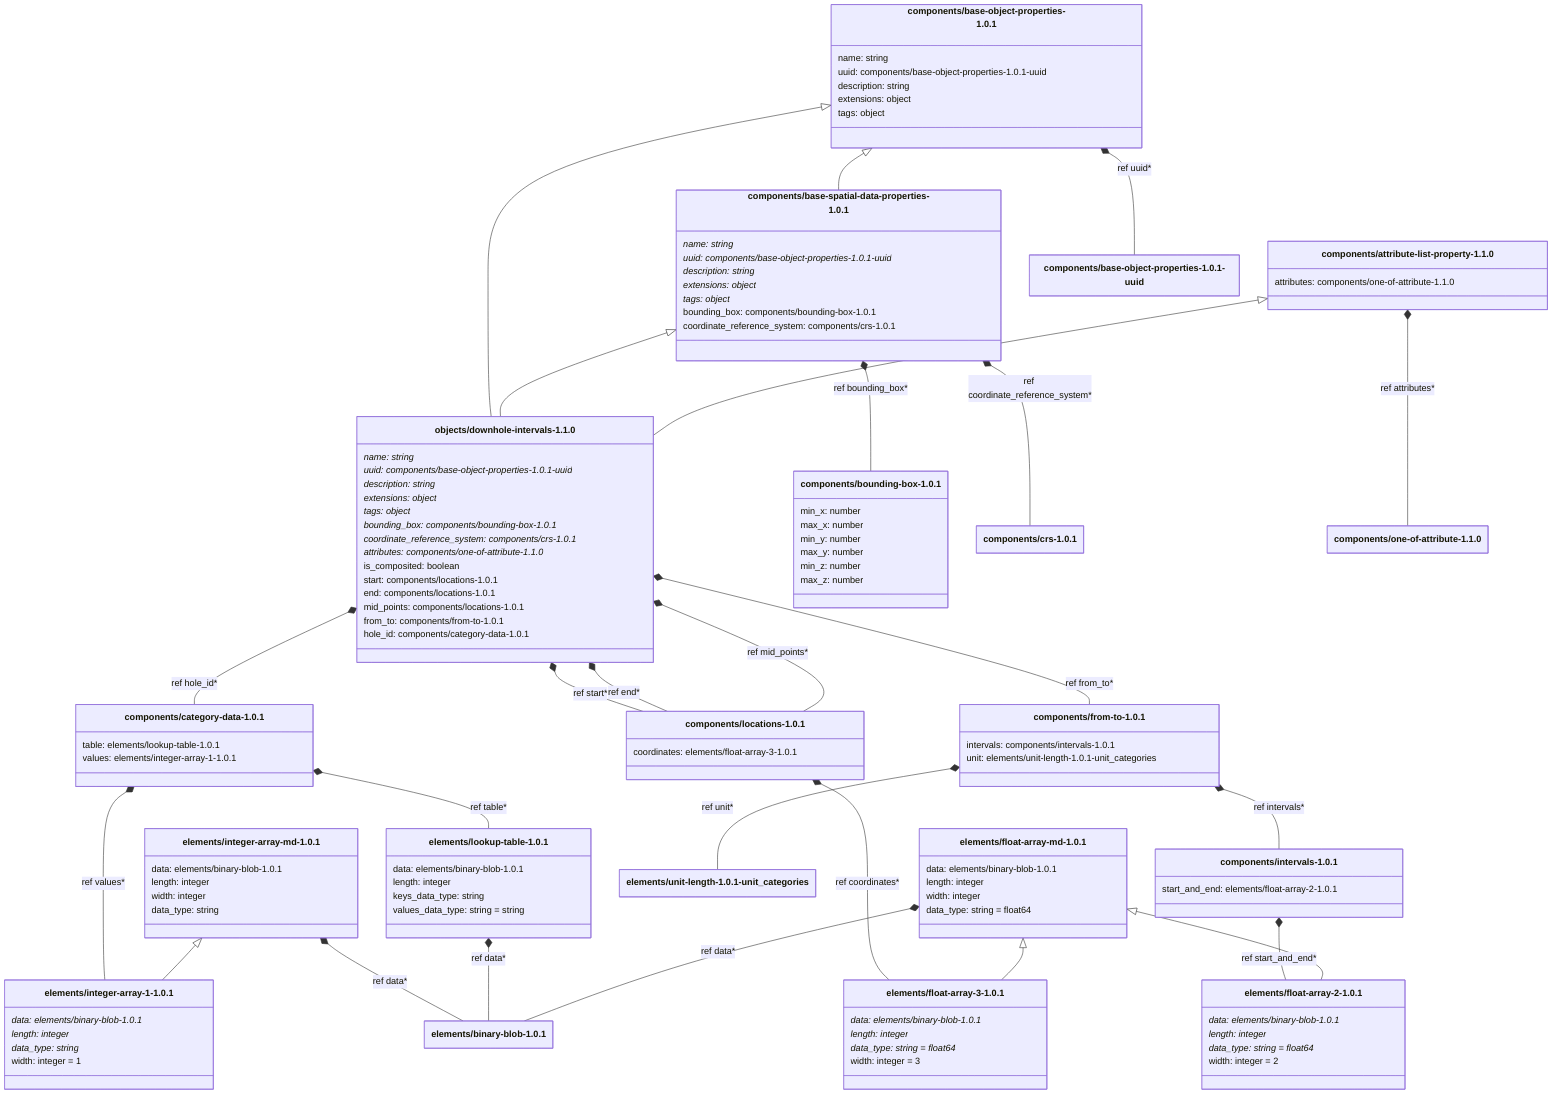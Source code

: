---
config:
    class:
        hideEmptyMembersBox: true
---

classDiagram
    class `components/base-object-properties-1.0.1`:::schemaComponent {
        name: string
        uuid: components/base-object-properties-1.0.1-uuid
        description: string
        extensions: object
        tags: object
    }
    class `components/base-spatial-data-properties-1.0.1`:::schemaComponent {
        name: string*
        uuid: components/base-object-properties-1.0.1-uuid*
        description: string*
        extensions: object*
        tags: object*
        bounding_box: components/bounding-box-1.0.1
        coordinate_reference_system: components/crs-1.0.1
    }
    `components/base-object-properties-1.0.1` <|-- `components/base-spatial-data-properties-1.0.1`
    class `components/attribute-list-property-1.1.0`:::schemaComponent {
        attributes: components/one-of-attribute-1.1.0
    }
    class `objects/downhole-intervals-1.1.0`:::schemaObject {
        name: string*
        uuid: components/base-object-properties-1.0.1-uuid*
        description: string*
        extensions: object*
        tags: object*
        bounding_box: components/bounding-box-1.0.1*
        coordinate_reference_system: components/crs-1.0.1*
        attributes: components/one-of-attribute-1.1.0*
        is_composited: boolean
        start: components/locations-1.0.1
        end: components/locations-1.0.1
        mid_points: components/locations-1.0.1
        from_to: components/from-to-1.0.1
        hole_id: components/category-data-1.0.1
    }
    `components/base-object-properties-1.0.1` <|-- `objects/downhole-intervals-1.1.0`
    `components/base-spatial-data-properties-1.0.1` <|-- `objects/downhole-intervals-1.1.0`
    `components/attribute-list-property-1.1.0` <|-- `objects/downhole-intervals-1.1.0`
    `components/base-object-properties-1.0.1` *-- `components/base-object-properties-1.0.1-uuid` : ref uuid*
    `components/base-spatial-data-properties-1.0.1` *-- `components/bounding-box-1.0.1` : ref bounding_box*
    `components/base-spatial-data-properties-1.0.1` *-- `components/crs-1.0.1` : ref coordinate_reference_system*
    `components/attribute-list-property-1.1.0` *-- `components/one-of-attribute-1.1.0` : ref attributes*
    `objects/downhole-intervals-1.1.0` *-- `components/locations-1.0.1` : ref start*
    `objects/downhole-intervals-1.1.0` *-- `components/locations-1.0.1` : ref end*
    `objects/downhole-intervals-1.1.0` *-- `components/locations-1.0.1` : ref mid_points*
    `objects/downhole-intervals-1.1.0` *-- `components/from-to-1.0.1` : ref from_to*
    `objects/downhole-intervals-1.1.0` *-- `components/category-data-1.0.1` : ref hole_id*
    class `components/base-object-properties-1.0.1-uuid`:::schemaImplicit {
    }
    class `components/category-data-1.0.1`:::schemaComponent {
        table: elements/lookup-table-1.0.1
        values: elements/integer-array-1-1.0.1
    }
    `components/category-data-1.0.1` *-- `elements/lookup-table-1.0.1` : ref table*
    `components/category-data-1.0.1` *-- `elements/integer-array-1-1.0.1` : ref values*
    class `elements/integer-array-md-1.0.1`:::schemaElement {
        data: elements/binary-blob-1.0.1
        length: integer
        width: integer
        data_type: string
    }
    class `elements/integer-array-1-1.0.1`:::schemaElement {
        data: elements/binary-blob-1.0.1*
        length: integer*
        data_type: string*
        width: integer = 1
    }
    `elements/integer-array-md-1.0.1` <|-- `elements/integer-array-1-1.0.1`
    `elements/integer-array-md-1.0.1` *-- `elements/binary-blob-1.0.1` : ref data*
    class `elements/binary-blob-1.0.1`:::schemaElement {
    }
    class `elements/lookup-table-1.0.1`:::schemaElement {
        data: elements/binary-blob-1.0.1
        length: integer
        keys_data_type: string
        values_data_type: string = string
    }
    `elements/lookup-table-1.0.1` *-- `elements/binary-blob-1.0.1` : ref data*
    class `components/one-of-attribute-1.1.0`:::schemaComponent {
    }
    class `components/from-to-1.0.1`:::schemaComponent {
        intervals: components/intervals-1.0.1
        unit: elements/unit-length-1.0.1-unit_categories
    }
    `components/from-to-1.0.1` *-- `components/intervals-1.0.1` : ref intervals*
    `components/from-to-1.0.1` *-- `elements/unit-length-1.0.1-unit_categories` : ref unit*
    class `components/intervals-1.0.1`:::schemaComponent {
        start_and_end: elements/float-array-2-1.0.1
    }
    `components/intervals-1.0.1` *-- `elements/float-array-2-1.0.1` : ref start_and_end*
    class `elements/float-array-md-1.0.1`:::schemaElement {
        data: elements/binary-blob-1.0.1
        length: integer
        width: integer
        data_type: string = float64
    }
    class `elements/float-array-2-1.0.1`:::schemaElement {
        data: elements/binary-blob-1.0.1*
        length: integer*
        data_type: string = float64*
        width: integer = 2
    }
    `elements/float-array-md-1.0.1` <|-- `elements/float-array-2-1.0.1`
    `elements/float-array-md-1.0.1` *-- `elements/binary-blob-1.0.1` : ref data*
    class `elements/unit-length-1.0.1-unit_categories`:::schemaImplicit {
    }
    class `components/crs-1.0.1`:::schemaComponent {
    }
    class `components/bounding-box-1.0.1`:::schemaComponent {
        min_x: number
        max_x: number
        min_y: number
        max_y: number
        min_z: number
        max_z: number
    }
    class `components/locations-1.0.1`:::schemaComponent {
        coordinates: elements/float-array-3-1.0.1
    }
    `components/locations-1.0.1` *-- `elements/float-array-3-1.0.1` : ref coordinates*
    class `elements/float-array-3-1.0.1`:::schemaElement {
        data: elements/binary-blob-1.0.1*
        length: integer*
        data_type: string = float64*
        width: integer = 3
    }
    `elements/float-array-md-1.0.1` <|-- `elements/float-array-3-1.0.1`